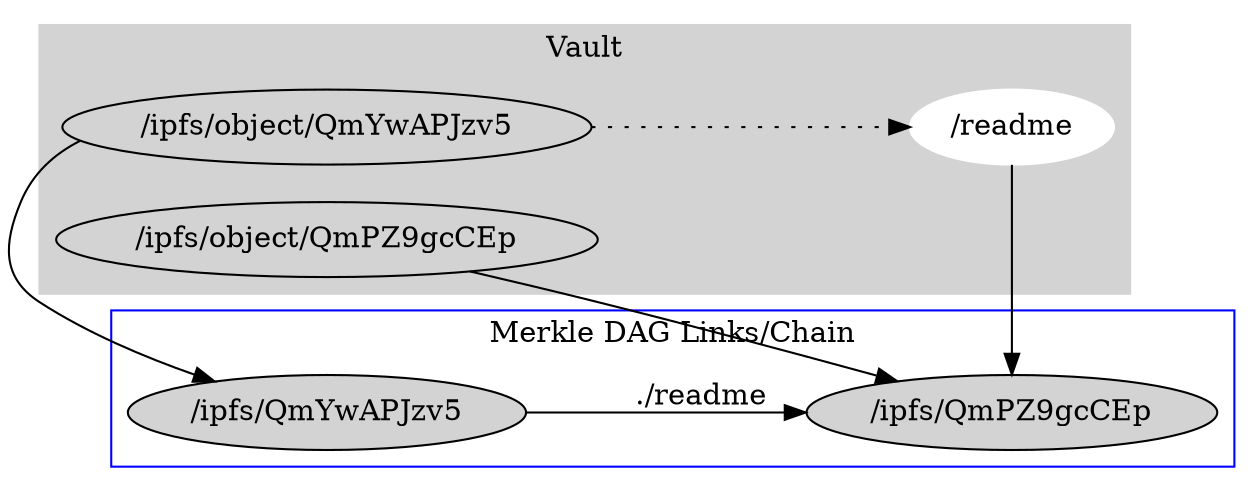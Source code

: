 digraph layers {
  rankdir="LR"

  edge[style=invis]

  subgraph cluster_0 {
    {
      rank=same
      "/ipfs/object/QmYwAPJzv5", "/ipfs/object/QmPZ9gcCEp"
    }
    style=filled
    color=lightgrey
    node [style=filled,color=white]
    "/ipfs/object/QmYwAPJzv5" -> "/readme" [style="dotted"]
    label = "Vault"
  }

  subgraph cluster_1 {
    label = "Merkle DAG Links/Chain"
    node [style=filled]
    "/ipfs/QmYwAPJzv5" -> "/ipfs/QmPZ9gcCEp" [label="./readme" style="solid"]

    color=blue
  }

  edge[constraint=false style=solid]
  "/ipfs/object/QmYwAPJzv5" -> "/ipfs/QmYwAPJzv5"
  "/readme" -> "/ipfs/QmPZ9gcCEp"
  "/ipfs/object/QmPZ9gcCEp" -> "/ipfs/QmPZ9gcCEp"
}

